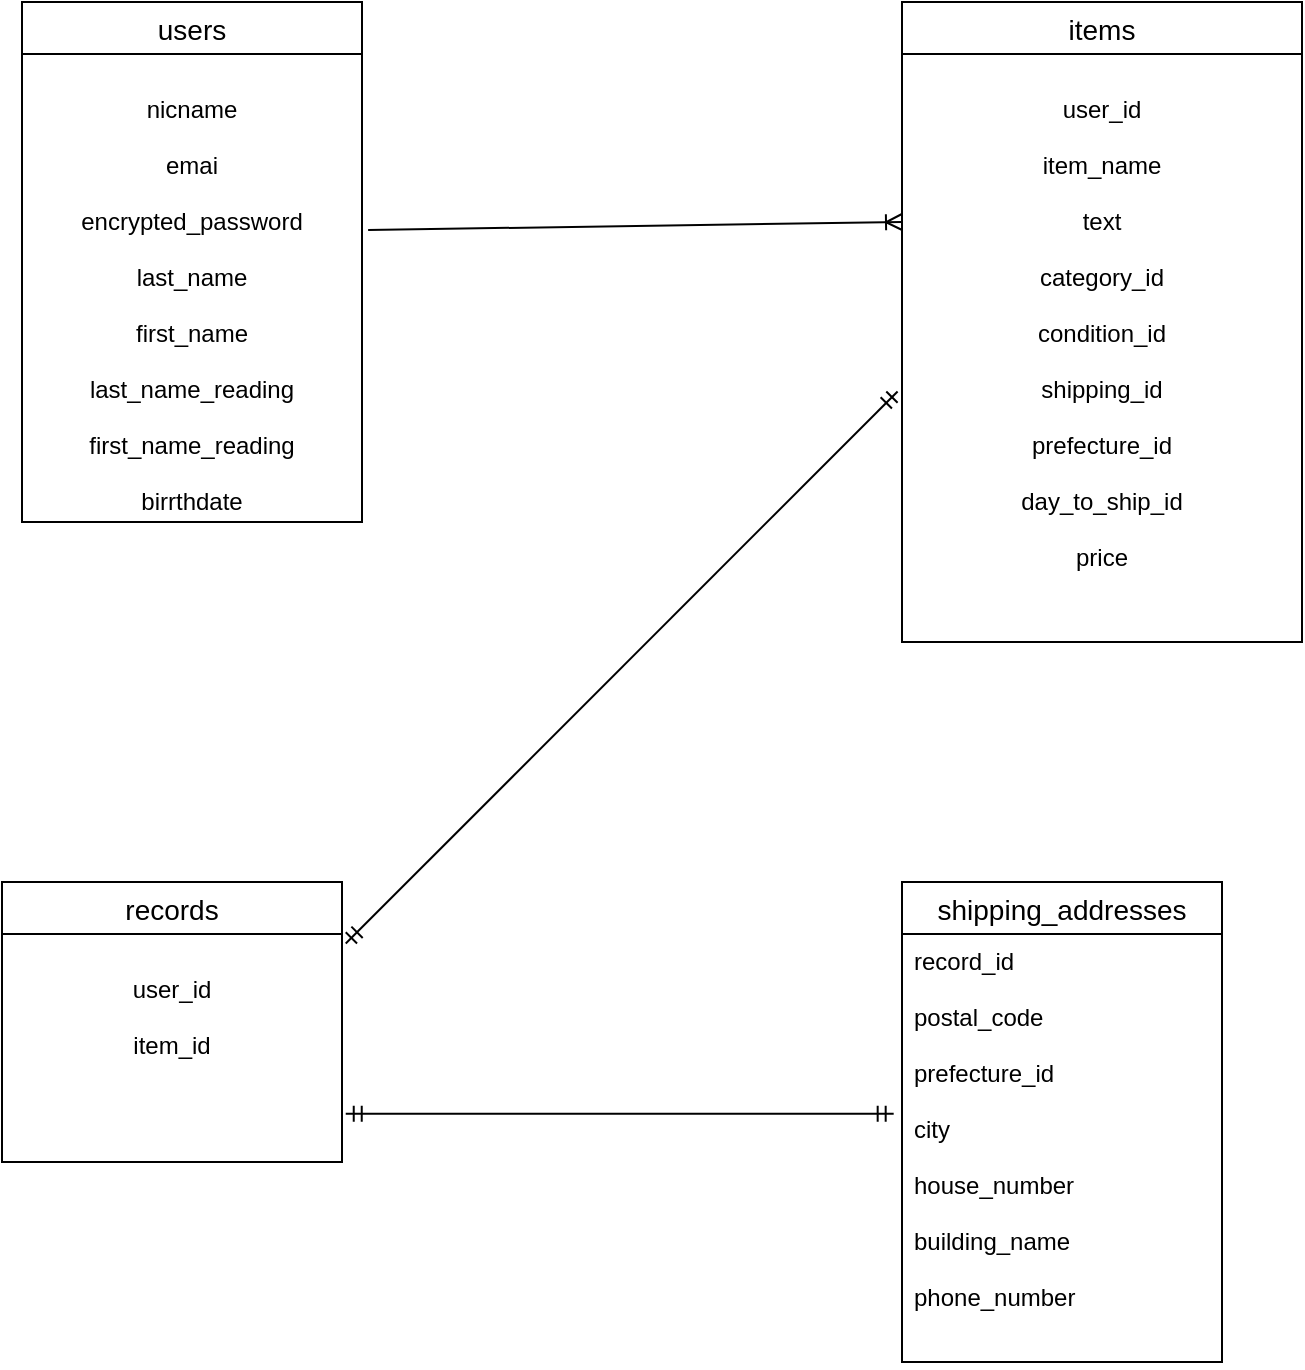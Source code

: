 <mxfile version="13.6.5">
    <diagram id="MES3cfV3gX2EoJ_46cpw" name="ページ1">
        <mxGraphModel dx="552" dy="921" grid="1" gridSize="10" guides="1" tooltips="1" connect="1" arrows="1" fold="1" page="1" pageScale="1" pageWidth="827" pageHeight="1169" math="0" shadow="0">
            <root>
                <mxCell id="0"/>
                <mxCell id="1" parent="0"/>
                <mxCell id="28" value="users" style="swimlane;fontStyle=0;childLayout=stackLayout;horizontal=1;startSize=26;horizontalStack=0;resizeParent=1;resizeParentMax=0;resizeLast=0;collapsible=1;marginBottom=0;align=center;fontSize=14;" parent="1" vertex="1">
                    <mxGeometry x="40" y="160" width="170" height="260" as="geometry"/>
                </mxCell>
                <mxCell id="30" value="&#10;nicname&#10;&#10;emai&#10;&#10;encrypted_password&#10;&#10;last_name&#10;&#10;first_name&#10;&#10;last_name_reading&#10;&#10;first_name_reading&#10;&#10;birrthdate" style="text;strokeColor=none;fillColor=none;spacingLeft=4;spacingRight=4;overflow=hidden;rotatable=0;points=[[0,0.5],[1,0.5]];portConstraint=eastwest;fontSize=12;align=center;" parent="28" vertex="1">
                    <mxGeometry y="26" width="170" height="234" as="geometry"/>
                </mxCell>
                <mxCell id="32" value="items" style="swimlane;fontStyle=0;childLayout=stackLayout;horizontal=1;startSize=26;horizontalStack=0;resizeParent=1;resizeParentMax=0;resizeLast=0;collapsible=1;marginBottom=0;align=center;fontSize=14;" parent="1" vertex="1">
                    <mxGeometry x="480" y="160" width="200" height="320" as="geometry"/>
                </mxCell>
                <mxCell id="33" value="&#10;user_id&#10;&#10;item_name&#10;&#10;text&#10;&#10;category_id&#10;&#10;condition_id&#10;&#10;shipping_id&#10;&#10;prefecture_id&#10;&#10;day_to_ship_id&#10;&#10;price" style="text;strokeColor=none;fillColor=none;spacingLeft=4;spacingRight=4;overflow=hidden;rotatable=0;points=[[0,0.5],[1,0.5]];portConstraint=eastwest;fontSize=12;align=center;" parent="32" vertex="1">
                    <mxGeometry y="26" width="200" height="294" as="geometry"/>
                </mxCell>
                <mxCell id="40" value="shipping_addresses" style="swimlane;fontStyle=0;childLayout=stackLayout;horizontal=1;startSize=26;horizontalStack=0;resizeParent=1;resizeParentMax=0;resizeLast=0;collapsible=1;marginBottom=0;align=center;fontSize=14;" parent="1" vertex="1">
                    <mxGeometry x="480" y="600" width="160" height="240" as="geometry"/>
                </mxCell>
                <mxCell id="41" value="record_id&#10;&#10;postal_code&#10;&#10;prefecture_id&#10;&#10;city&#10;&#10;house_number&#10;&#10;building_name&#10;&#10;phone_number" style="text;strokeColor=none;fillColor=none;spacingLeft=4;spacingRight=4;overflow=hidden;rotatable=0;points=[[0,0.5],[1,0.5]];portConstraint=eastwest;fontSize=12;" parent="40" vertex="1">
                    <mxGeometry y="26" width="160" height="214" as="geometry"/>
                </mxCell>
                <mxCell id="57" value="" style="fontSize=12;html=1;endArrow=ERoneToMany;exitX=1.018;exitY=0.376;exitDx=0;exitDy=0;exitPerimeter=0;" parent="1" source="30" edge="1">
                    <mxGeometry width="100" height="100" relative="1" as="geometry">
                        <mxPoint x="380" y="370" as="sourcePoint"/>
                        <mxPoint x="480" y="270" as="targetPoint"/>
                    </mxGeometry>
                </mxCell>
                <mxCell id="62" value="records" style="swimlane;fontStyle=0;childLayout=stackLayout;horizontal=1;startSize=26;horizontalStack=0;resizeParent=1;resizeParentMax=0;resizeLast=0;collapsible=1;marginBottom=0;align=center;fontSize=14;" vertex="1" parent="1">
                    <mxGeometry x="30" y="600" width="170" height="140" as="geometry"/>
                </mxCell>
                <mxCell id="63" value="&#10;user_id&#10;&#10;item_id&#10;&#10;" style="text;strokeColor=none;fillColor=none;spacingLeft=4;spacingRight=4;overflow=hidden;rotatable=0;points=[[0,0.5],[1,0.5]];portConstraint=eastwest;fontSize=12;align=center;" vertex="1" parent="62">
                    <mxGeometry y="26" width="170" height="114" as="geometry"/>
                </mxCell>
                <mxCell id="64" value="" style="fontSize=12;html=1;endArrow=ERmandOne;startArrow=ERmandOne;entryX=-0.011;entryY=0.574;entryDx=0;entryDy=0;entryPerimeter=0;exitX=1.011;exitY=0.042;exitDx=0;exitDy=0;exitPerimeter=0;" edge="1" parent="1" source="63" target="33">
                    <mxGeometry width="100" height="100" relative="1" as="geometry">
                        <mxPoint x="290" y="630" as="sourcePoint"/>
                        <mxPoint x="370" y="480" as="targetPoint"/>
                    </mxGeometry>
                </mxCell>
                <mxCell id="65" value="" style="fontSize=12;html=1;endArrow=ERmandOne;startArrow=ERmandOne;entryX=-0.026;entryY=0.42;entryDx=0;entryDy=0;entryPerimeter=0;exitX=1.011;exitY=0.788;exitDx=0;exitDy=0;exitPerimeter=0;" edge="1" parent="1" source="63" target="41">
                    <mxGeometry width="100" height="100" relative="1" as="geometry">
                        <mxPoint x="270" y="750" as="sourcePoint"/>
                        <mxPoint x="370" y="650" as="targetPoint"/>
                    </mxGeometry>
                </mxCell>
            </root>
        </mxGraphModel>
    </diagram>
</mxfile>